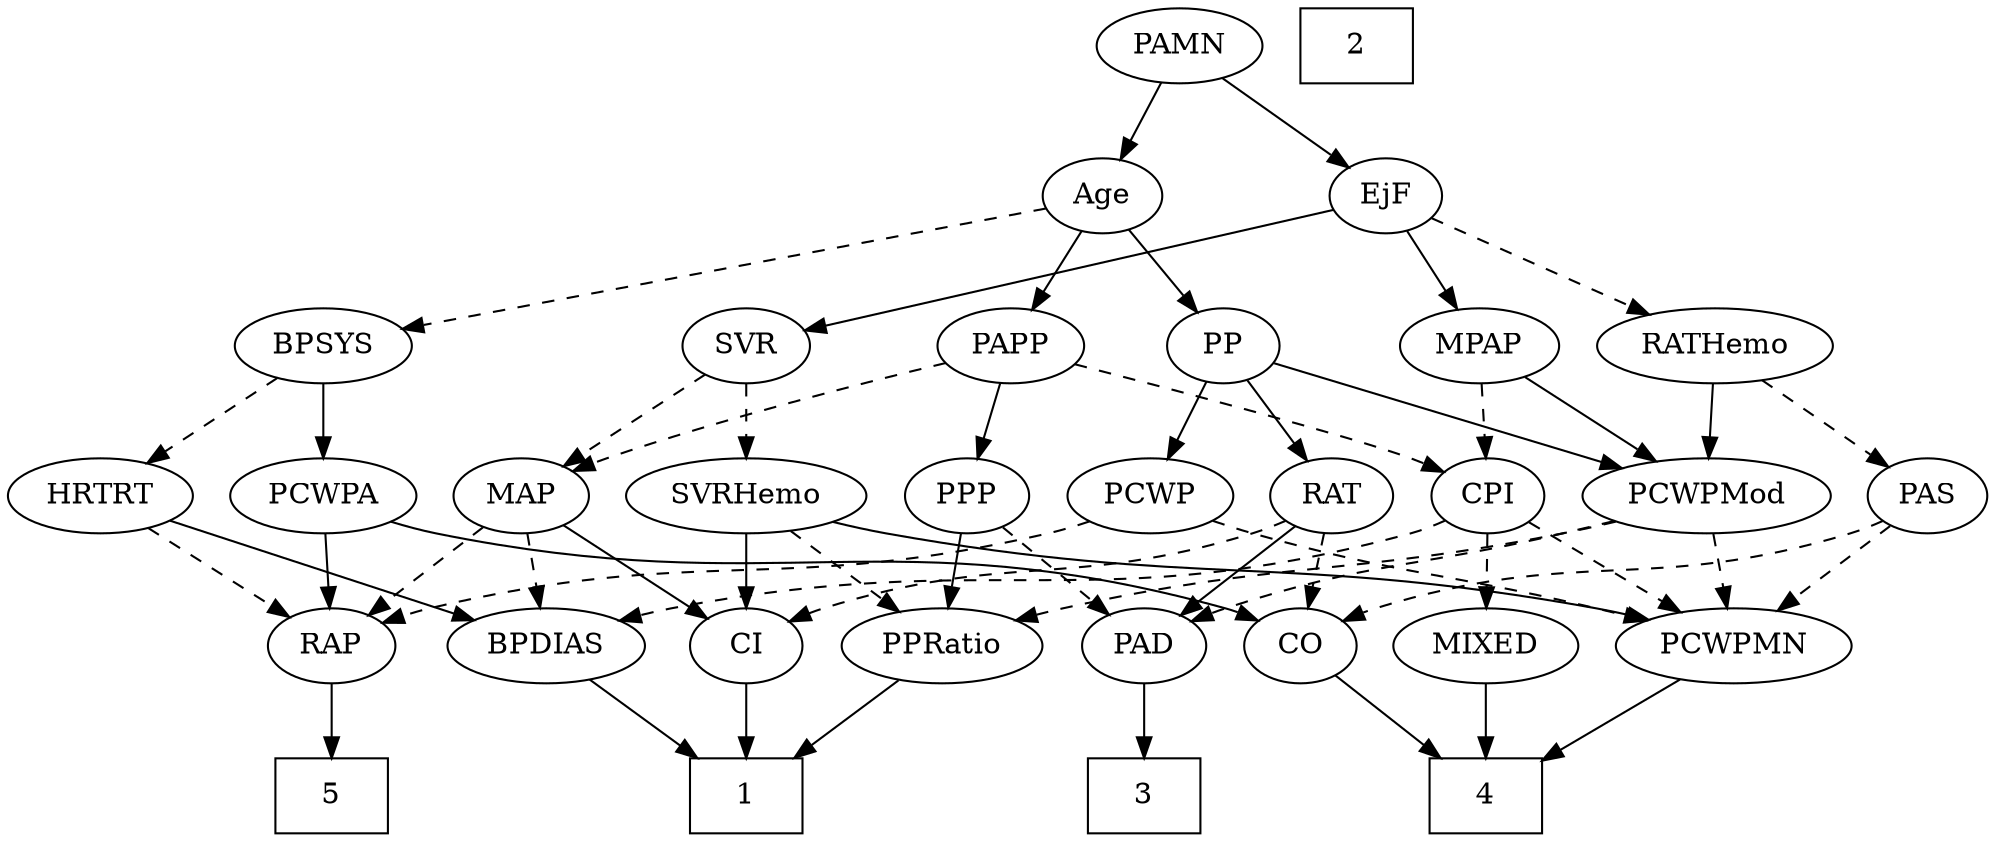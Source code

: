 strict digraph {
	graph [bb="0,0,876.6,396"];
	node [label="\N"];
	1	[height=0.5,
		pos="207,18",
		shape=box,
		width=0.75];
	2	[height=0.5,
		pos="490,378",
		shape=box,
		width=0.75];
	3	[height=0.5,
		pos="281,18",
		shape=box,
		width=0.75];
	4	[height=0.5,
		pos="589,18",
		shape=box,
		width=0.75];
	5	[height=0.5,
		pos="747,18",
		shape=box,
		width=0.75];
	Age	[height=0.5,
		pos="481,306",
		width=0.75];
	BPSYS	[height=0.5,
		pos="736,234",
		width=1.0471];
	Age -> BPSYS	[pos="e,704.12,243.75 505.45,298.29 549.02,286.33 640.52,261.21 694.23,246.47",
		style=dashed];
	PP	[height=0.5,
		pos="518,234",
		width=0.75];
	Age -> PP	[pos="e,509.46,251.15 489.58,288.76 494.06,280.28 499.65,269.71 504.68,260.2",
		style=solid];
	PAPP	[height=0.5,
		pos="237,234",
		width=0.88464];
	Age -> PAPP	[pos="e,261.51,245.81 455.86,298.9 409.27,287.51 311.23,263.17 278,252 275.72,251.23 273.39,250.4 271.05,249.53",
		style=solid];
	EjF	[height=0.5,
		pos="373,306",
		width=0.75];
	MPAP	[height=0.5,
		pos="322,234",
		width=0.97491];
	EjF -> MPAP	[pos="e,334,251.47 361.68,289.46 355.33,280.74 347.25,269.65 340.04,259.76",
		style=solid];
	RATHemo	[height=0.5,
		pos="424,234",
		width=1.3721];
	EjF -> RATHemo	[pos="e,412,251.47 384.32,289.46 390.67,280.74 398.75,269.65 405.96,259.76",
		style=dashed];
	SVR	[height=0.5,
		pos="159,234",
		width=0.77632];
	EjF -> SVR	[pos="e,180.7,245.58 348.01,298.7 313.4,289.71 249.12,272.04 196,252 194.12,251.29 192.19,250.53 190.26,249.73",
		style=solid];
	RAP	[height=0.5,
		pos="747,90",
		width=0.77632];
	RAP -> 5	[pos="e,747,36.104 747,71.697 747,63.983 747,54.712 747,46.112",
		style=solid];
	MIXED	[height=0.5,
		pos="589,90",
		width=1.1193];
	MIXED -> 4	[pos="e,589,36.104 589,71.697 589,63.983 589,54.712 589,46.112",
		style=solid];
	CPI	[height=0.5,
		pos="491,162",
		width=0.75];
	MPAP -> CPI	[pos="e,469.78,173.29 349.23,222.38 382.1,209.52 435.4,188.52 455,180 456.81,179.21 458.66,178.39 460.52,177.55",
		style=dashed];
	PCWPMod	[height=0.5,
		pos="322,162",
		width=1.4443];
	MPAP -> PCWPMod	[pos="e,322,180.1 322,215.7 322,207.98 322,198.71 322,190.11",
		style=solid];
	PCWPA	[height=0.5,
		pos="835,162",
		width=1.1555];
	BPSYS -> PCWPA	[pos="e,814.17,177.73 756.51,218.5 770.75,208.43 789.94,194.86 805.77,183.67",
		style=solid];
	HRTRT	[height=0.5,
		pos="736,162",
		width=1.1013];
	BPSYS -> HRTRT	[pos="e,736,180.1 736,215.7 736,207.98 736,198.71 736,190.11",
		style=dashed];
	PAD	[height=0.5,
		pos="281,90",
		width=0.79437];
	PAD -> 3	[pos="e,281,36.104 281,71.697 281,63.983 281,54.712 281,46.112",
		style=solid];
	CO	[height=0.5,
		pos="674,90",
		width=0.75];
	CO -> 4	[pos="e,609.86,36.18 657.61,75.503 646.35,66.225 631.08,53.656 617.81,42.728",
		style=solid];
	PAS	[height=0.5,
		pos="563,162",
		width=0.75];
	PAS -> CO	[pos="e,654.8,103.11 582.08,148.97 599.71,137.85 626.12,121.19 646.12,108.58",
		style=dashed];
	PCWPMN	[height=0.5,
		pos="378,90",
		width=1.3902];
	PAS -> PCWPMN	[pos="e,413.9,102.65 541.84,150.58 537,148.32 531.86,146 527,144 492.8,129.88 453.31,115.94 423.59,105.9",
		style=dashed];
	PAMN	[height=0.5,
		pos="409,378",
		width=1.011];
	PAMN -> Age	[pos="e,466.05,321.54 424.98,361.46 434.94,351.78 447.91,339.17 458.85,328.53",
		style=solid];
	PAMN -> EjF	[pos="e,381.47,323.47 400.47,360.41 396.16,352.04 390.85,341.71 386.05,332.37",
		style=solid];
	RATHemo -> PAS	[pos="e,542.05,173.55 451.79,219 475.3,207.17 508.89,190.25 533,178.11",
		style=dashed];
	RATHemo -> PCWPMod	[pos="e,344.44,178.4 401.87,217.81 387.53,207.97 368.66,195.02 352.86,184.18",
		style=solid];
	CPI -> MIXED	[pos="e,568.43,105.7 508.97,148.16 523.28,137.94 543.58,123.44 560.15,111.61",
		style=dashed];
	CPI -> PCWPMN	[pos="e,401.99,105.86 471.83,149.13 455.12,138.77 430.53,123.54 410.71,111.26",
		style=dashed];
	BPDIAS	[height=0.5,
		pos="488,90",
		width=1.1735];
	CPI -> BPDIAS	[pos="e,488.73,108.1 490.26,143.7 489.93,135.98 489.53,126.71 489.16,118.11",
		style=dashed];
	RAT	[height=0.5,
		pos="419,162",
		width=0.75827];
	RAT -> PAD	[pos="e,302.61,101.96 398.04,150.37 375.07,138.72 338.01,119.92 311.75,106.6",
		style=solid];
	RAT -> CO	[pos="e,653.42,101.78 439.96,150.04 444.81,147.81 450.01,145.64 455,144 533.74,118.11 559.26,133.89 638,108 639.92,107.37 641.87,106.66 \
643.82,105.9",
		style=dashed];
	CI	[height=0.5,
		pos="207,90",
		width=0.75];
	RAT -> CI	[pos="e,228.04,101.75 397.96,150.25 393.12,148.01 387.94,145.78 383,144 322.57,122.19 303.43,129.81 243,108 241.15,107.33 239.26,106.6 \
237.37,105.83",
		style=dashed];
	SVRHemo	[height=0.5,
		pos="122,162",
		width=1.3902];
	SVR -> SVRHemo	[pos="e,131.05,180.12 150.42,216.76 146.06,208.53 140.67,198.32 135.75,189.02",
		style=dashed];
	MAP	[height=0.5,
		pos="221,162",
		width=0.84854];
	SVR -> MAP	[pos="e,207.14,178.64 172.45,217.81 180.63,208.58 191.23,196.61 200.44,186.22",
		style=dashed];
	PCWPMod -> PAD	[pos="e,290.55,107.31 312.08,144.05 307.17,135.68 301.15,125.4 295.72,116.13",
		style=dashed];
	PCWPMod -> PCWPMN	[pos="e,364.82,107.47 335.27,144.41 342.18,135.78 350.75,125.06 358.4,115.5",
		style=dashed];
	PPRatio	[height=0.5,
		pos="122,90",
		width=1.1013];
	PCWPMod -> PPRatio	[pos="e,152.37,101.63 286.7,148.65 251.85,136.45 198.63,117.82 162.17,105.06",
		style=dashed];
	PCWPA -> RAP	[pos="e,763.98,104.5 815.91,145.81 803.1,135.62 786.09,122.09 772.17,111.02",
		style=solid];
	PCWPA -> CO	[pos="e,695.25,101.21 805.81,149.01 780.39,138.48 742.59,122.6 710,108 708.2,107.19 706.36,106.36 704.5,105.51",
		style=solid];
	PCWPMN -> 4	[pos="e,561.77,28.033 413.79,77.125 452.22,64.378 512.97,44.223 551.89,31.31",
		style=solid];
	SVRHemo -> PCWPMN	[pos="e,340.27,102.03 159.73,149.97 166.79,147.96 174.11,145.89 181,144 242.13,127.22 257.87,124.78 319,108 322.77,106.97 326.66,105.88 \
330.58,104.78",
		style=solid];
	SVRHemo -> PPRatio	[pos="e,122,108.1 122,143.7 122,135.98 122,126.71 122,118.11",
		style=dashed];
	SVRHemo -> CI	[pos="e,190.65,104.47 141.29,145.12 153.62,134.96 169.71,121.71 182.88,110.86",
		style=solid];
	BPDIAS -> 1	[pos="e,234.1,32.044 456.64,77.802 450.19,75.71 443.41,73.662 437,72 352.96,50.222 327.87,61.906 245,36 244.55,35.86 244.1,35.716 243.65,\
35.568",
		style=solid];
	MAP -> RAP	[pos="e,725.95,102.21 243.83,149.81 249.34,147.53 255.28,145.4 261,144 455.41,96.23 516.3,158.57 710,108 712.17,107.43 714.37,106.75 716.55,\
105.98",
		style=dashed];
	MAP -> BPDIAS	[pos="e,456.62,102.12 244.4,150.13 249.77,147.9 255.52,145.7 261,144 337.23,120.27 359.88,128.66 437,108 440.2,107.14 443.49,106.2 446.79,\
105.2",
		style=dashed];
	MAP -> CI	[pos="e,210.46,108.28 217.61,144.05 216.07,136.35 214.21,127.03 212.47,118.36",
		style=solid];
	PP -> RAT	[pos="e,437.04,175.76 499.84,220.16 484.63,209.41 462.71,193.91 445.53,181.76",
		style=solid];
	PP -> PCWPMod	[pos="e,360.29,174.25 496.87,222.5 492.03,220.24 486.88,217.95 482,216 444.94,201.18 401.96,187.1 369.88,177.19",
		style=solid];
	PCWP	[height=0.5,
		pos="643,162",
		width=0.97491];
	PP -> PCWP	[pos="e,620,175.88 538.08,221.75 557.82,210.7 588.25,193.66 611.27,180.77",
		style=solid];
	PPP	[height=0.5,
		pos="27,162",
		width=0.75];
	PPP -> PAD	[pos="e,259.22,101.74 47.586,150.23 52.54,147.93 57.881,145.69 63,144 140.46,118.39 165.28,132.81 243,108 245.27,107.28 247.58,106.46 \
249.88,105.58",
		style=dashed];
	PPP -> PPRatio	[pos="e,102.06,105.7 44.424,148.16 58.164,138.04 77.607,123.71 93.59,111.93",
		style=solid];
	PPRatio -> 1	[pos="e,186.2,36.127 140.44,73.811 151.5,64.707 165.79,52.937 178.3,42.639",
		style=solid];
	PCWP -> RAP	[pos="e,728.24,103.62 663.55,147.17 679.58,136.38 702,121.29 719.56,109.47",
		style=dashed];
	PCWP -> PCWPMN	[pos="e,415.36,102.14 616.23,149.92 610.59,147.8 604.64,145.71 599,144 528.4,122.65 508.47,126.22 437,108 433.16,107.02 429.19,105.97 \
425.21,104.88",
		style=dashed];
	CI -> 1	[pos="e,207,36.104 207,71.697 207,63.983 207,54.712 207,46.112",
		style=solid];
	PAPP -> CPI	[pos="e,470.41,173.76 261,222.15 266.51,219.91 272.4,217.71 278,216 354.77,192.52 378.82,205.32 455,180 456.92,179.36 458.87,178.65 460.82,\
177.88",
		style=dashed];
	PAPP -> MAP	[pos="e,224.95,180.28 233.13,216.05 231.35,208.26 229.19,198.82 227.19,190.08",
		style=dashed];
	PAPP -> PPP	[pos="e,48.054,173.7 212.48,222.23 207.1,220.04 201.4,217.84 196,216 138.04,196.23 120.47,201.16 63,180 61.151,179.32 59.268,178.58 57.381,\
177.8",
		style=solid];
	HRTRT -> RAP	[pos="e,744.31,108.1 738.72,143.7 739.93,135.98 741.39,126.71 742.74,118.11",
		style=dashed];
	HRTRT -> BPDIAS	[pos="e,520.06,101.9 706.08,150.12 699.81,147.98 693.22,145.84 687,144 622.49,124.96 604.68,126.46 540,108 536.66,107.05 533.21,106.02 \
529.75,104.95",
		style=solid];
}
